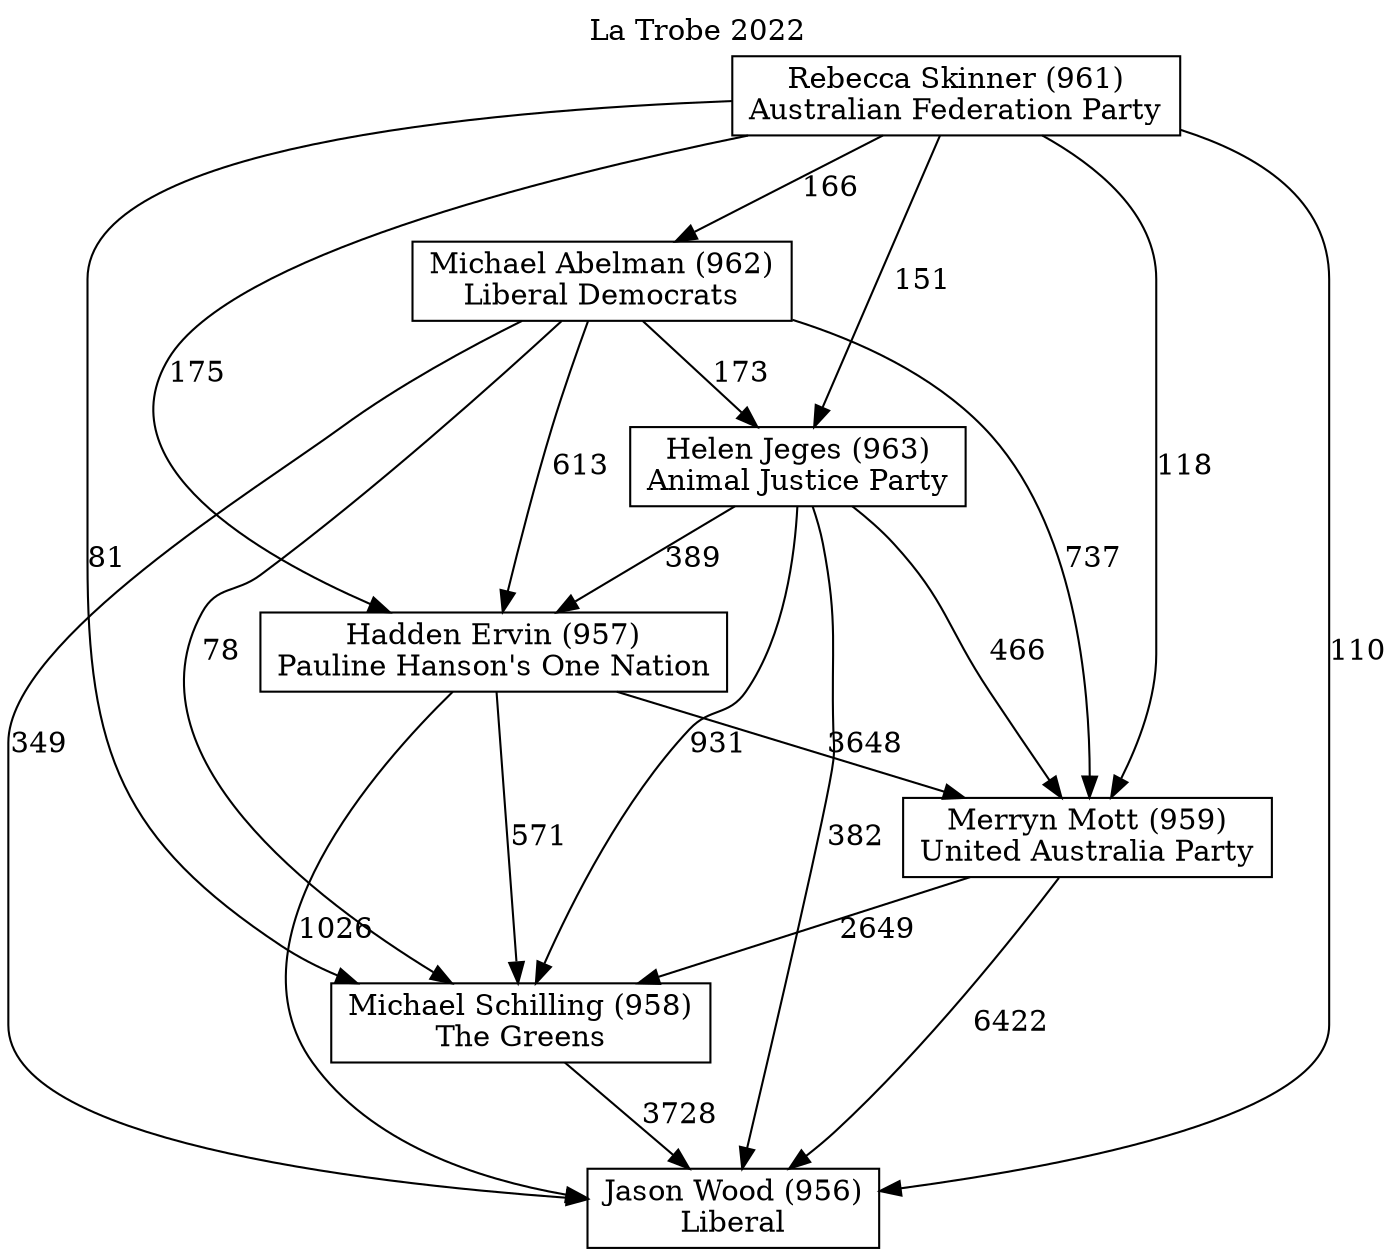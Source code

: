 // House preference flow
digraph "Jason Wood (956)_La Trobe_2022" {
	graph [label="La Trobe 2022" labelloc=t mclimit=10]
	node [shape=box]
	"Michael Schilling (958)" [label="Michael Schilling (958)
The Greens"]
	"Hadden Ervin (957)" [label="Hadden Ervin (957)
Pauline Hanson's One Nation"]
	"Jason Wood (956)" [label="Jason Wood (956)
Liberal"]
	"Helen Jeges (963)" [label="Helen Jeges (963)
Animal Justice Party"]
	"Michael Abelman (962)" [label="Michael Abelman (962)
Liberal Democrats"]
	"Merryn Mott (959)" [label="Merryn Mott (959)
United Australia Party"]
	"Rebecca Skinner (961)" [label="Rebecca Skinner (961)
Australian Federation Party"]
	"Rebecca Skinner (961)" -> "Michael Abelman (962)" [label=166]
	"Michael Abelman (962)" -> "Merryn Mott (959)" [label=737]
	"Michael Abelman (962)" -> "Hadden Ervin (957)" [label=613]
	"Helen Jeges (963)" -> "Merryn Mott (959)" [label=466]
	"Hadden Ervin (957)" -> "Merryn Mott (959)" [label=3648]
	"Merryn Mott (959)" -> "Jason Wood (956)" [label=6422]
	"Rebecca Skinner (961)" -> "Michael Schilling (958)" [label=81]
	"Helen Jeges (963)" -> "Michael Schilling (958)" [label=931]
	"Rebecca Skinner (961)" -> "Jason Wood (956)" [label=110]
	"Michael Abelman (962)" -> "Michael Schilling (958)" [label=78]
	"Helen Jeges (963)" -> "Hadden Ervin (957)" [label=389]
	"Hadden Ervin (957)" -> "Jason Wood (956)" [label=1026]
	"Rebecca Skinner (961)" -> "Helen Jeges (963)" [label=151]
	"Michael Abelman (962)" -> "Helen Jeges (963)" [label=173]
	"Hadden Ervin (957)" -> "Michael Schilling (958)" [label=571]
	"Helen Jeges (963)" -> "Jason Wood (956)" [label=382]
	"Michael Abelman (962)" -> "Jason Wood (956)" [label=349]
	"Rebecca Skinner (961)" -> "Merryn Mott (959)" [label=118]
	"Michael Schilling (958)" -> "Jason Wood (956)" [label=3728]
	"Merryn Mott (959)" -> "Michael Schilling (958)" [label=2649]
	"Rebecca Skinner (961)" -> "Hadden Ervin (957)" [label=175]
}
